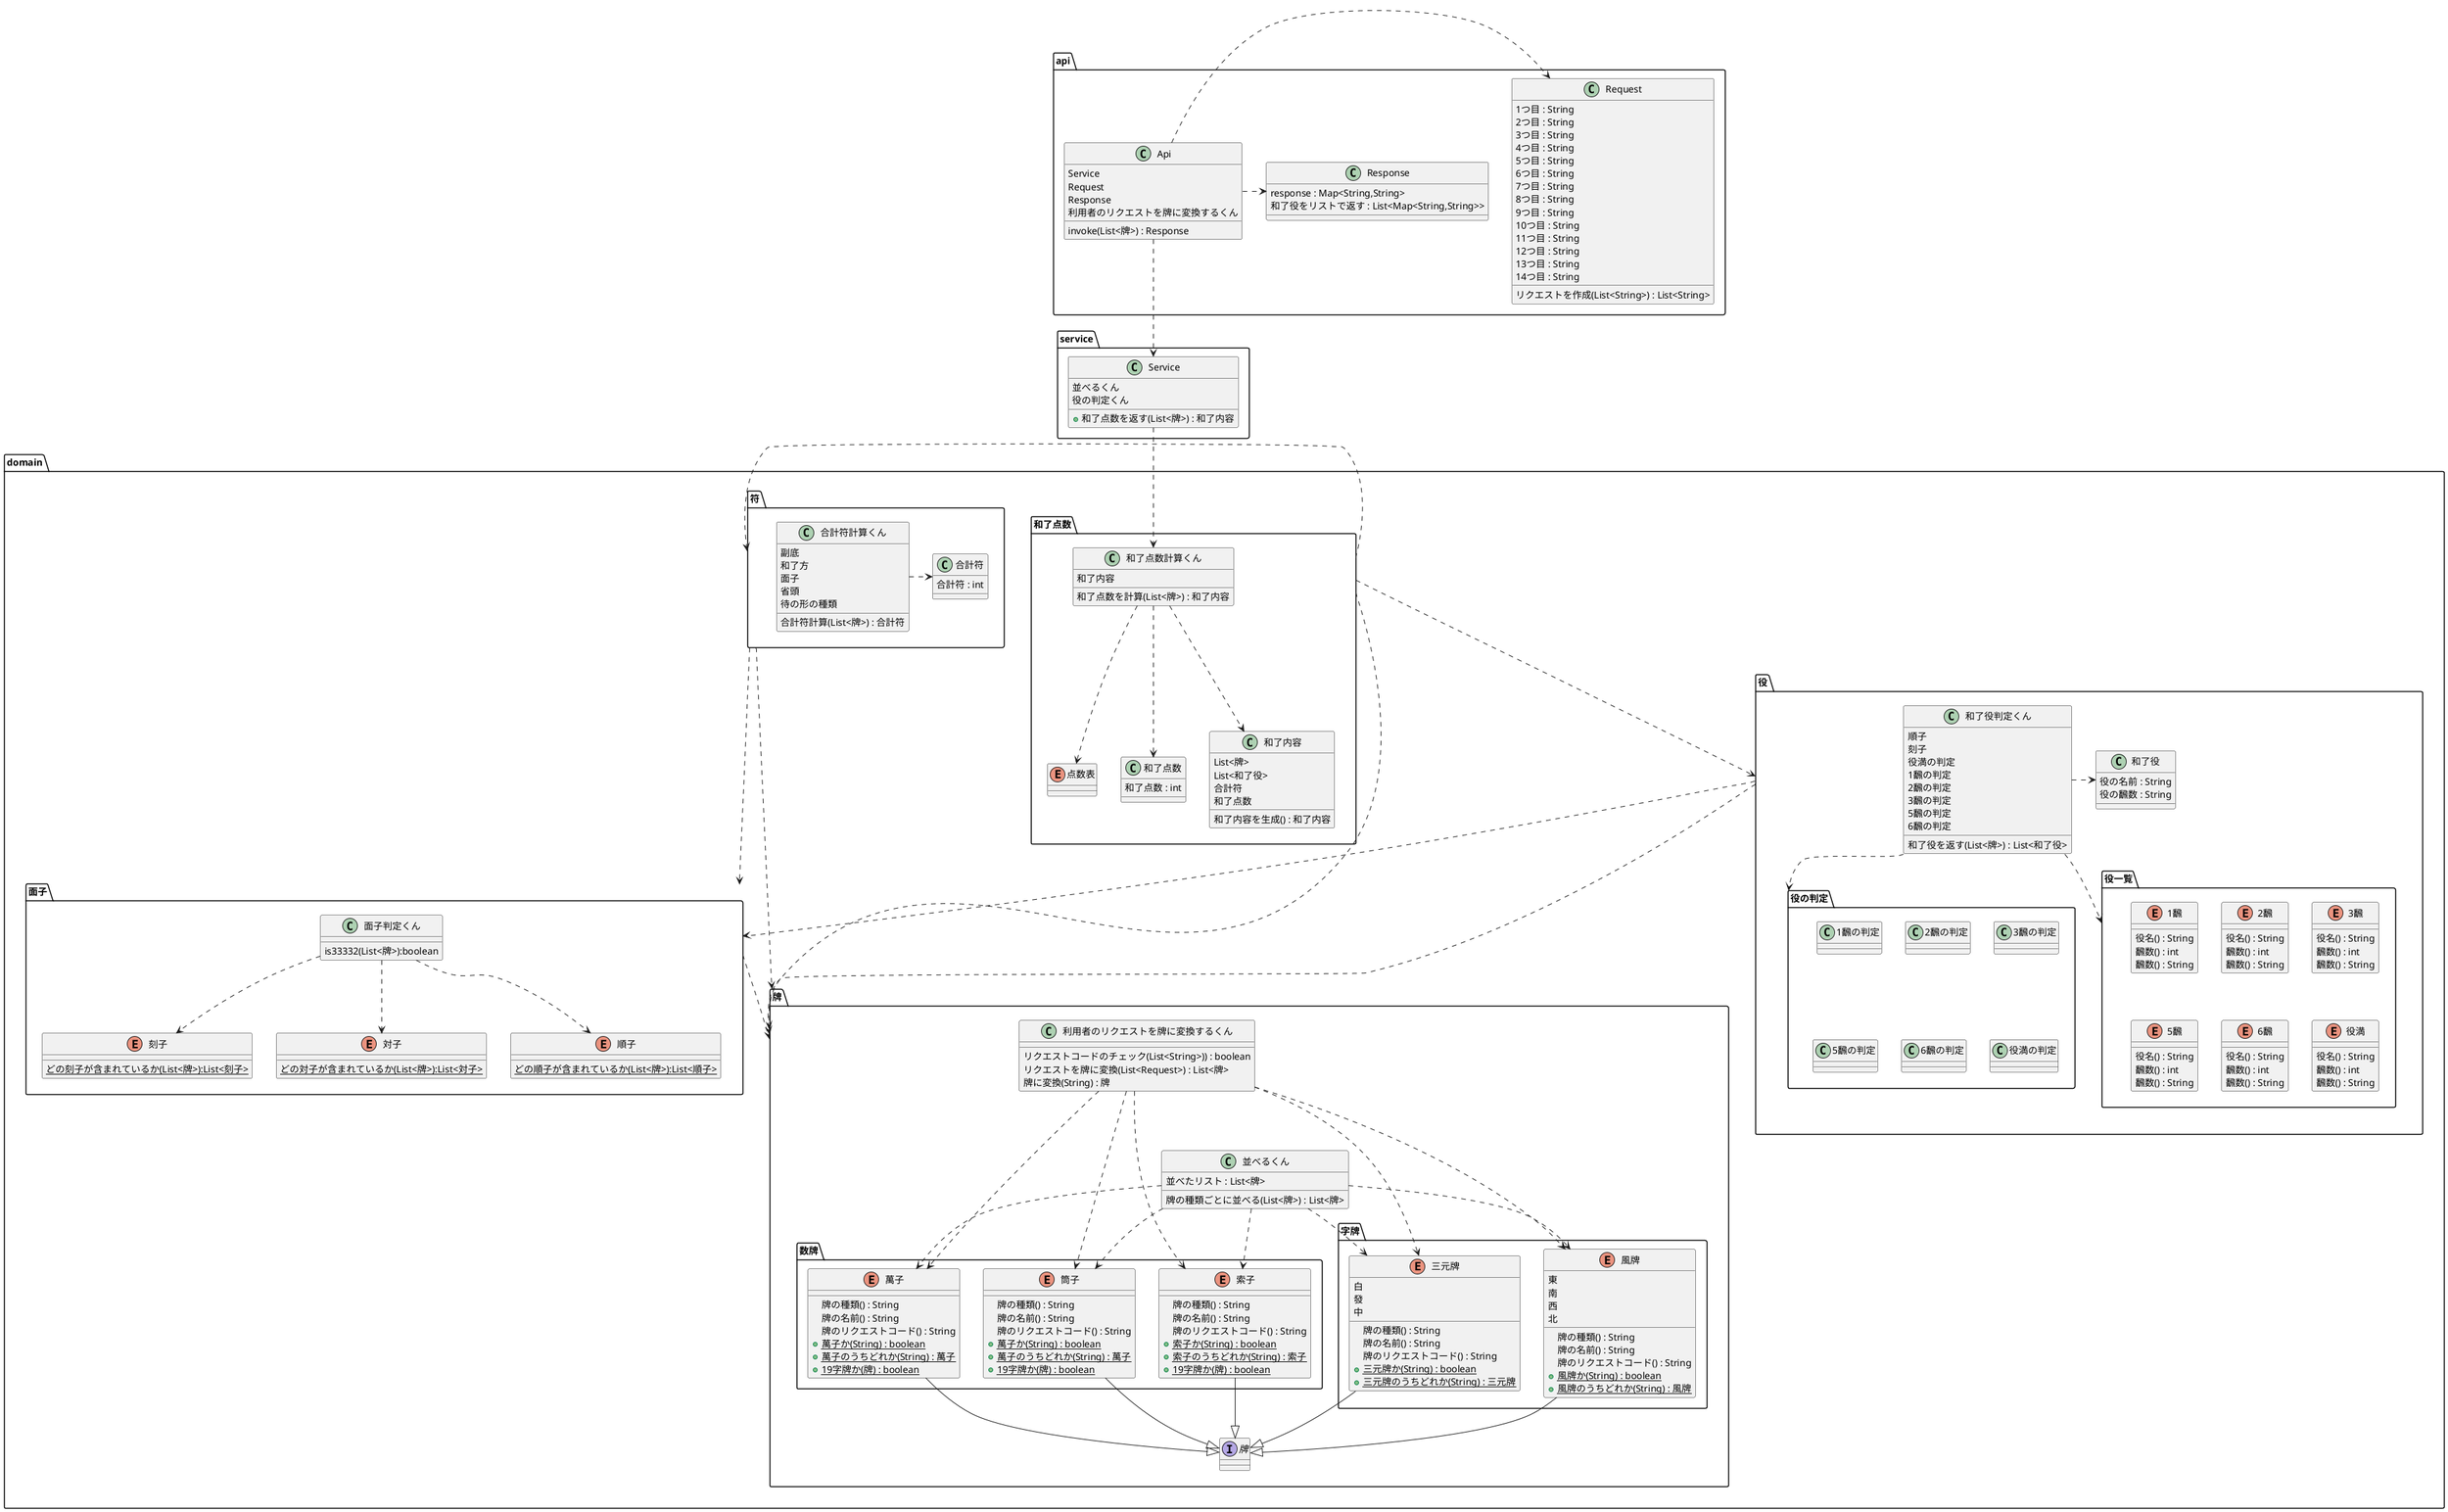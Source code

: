 @startuml
package api {
    class Api {
        Service
        Request
        Response
        利用者のリクエストを牌に変換するくん
        invoke(List<牌>) : Response
    }
    class Response {
        response : Map<String,String>
        和了役をリストで返す : List<Map<String,String>>
    }
    Api .> Request
    Api .> Response

    class Request {
        1つ目 : String
        2つ目 : String
        3つ目 : String
        4つ目 : String
        5つ目 : String
        6つ目 : String
        7つ目 : String
        8つ目 : String
        9つ目 : String
        10つ目 : String
        11つ目 : String
        12つ目 : String
        13つ目 : String
        14つ目 : String
        リクエストを作成(List<String>) : List<String>
    }
}
package service{
    class Service{
        並べるくん
        役の判定くん
        + 和了点数を返す(List<牌>) : 和了内容
    }
}

Api ..> Service
package domain {
    package 和了点数 {
        class 和了点数計算くん{
            和了内容
            和了点数を計算(List<牌>) : 和了内容
        }
        enum 点数表{}
        class 和了点数 {
            和了点数 : int
        }
        class 和了内容{
            List<牌>
            List<和了役>
            合計符
            和了点数
            和了内容を生成() : 和了内容
        }
        和了点数計算くん ..> 点数表
        和了点数計算くん ..> 和了点数
        和了点数計算くん ..> 和了内容
    }

    package 符 {
        class 合計符計算くん{
            副底
            和了方
            面子
            省頭
            待の形の種類
            合計符計算(List<牌>) : 合計符
        }
        class 合計符 {
            合計符 : int
        }

        合計符計算くん .> 合計符
    }

    package 牌 {
        interface 牌
        class 並べるくん {
            並べたリスト : List<牌>
            牌の種類ごとに並べる(List<牌>) : List<牌>
        }
        class 利用者のリクエストを牌に変換するくん {
            リクエストコードのチェック(List<String>)) : boolean
            リクエストを牌に変換(List<Request>) : List<牌>
            牌に変換(String) : 牌
        }
        package 数牌 {

            enum 索子 {
                牌の種類() : String
                牌の名前() : String
                牌のリクエストコード() : String
                {static} + 索子か(String) : boolean
                {static} + 索子のうちどれか(String) : 索子
                {static} + 19字牌か(牌) : boolean
            }

            enum 萬子 {
                牌の種類() : String
                牌の名前() : String
                牌のリクエストコード() : String
                {static} + 萬子か(String) : boolean
                {static} + 萬子のうちどれか(String) : 萬子
                {static} + 19字牌か(牌) : boolean

            }

            enum 筒子 {
                牌の種類() : String
                牌の名前() : String
                牌のリクエストコード() : String
                {static} + 萬子か(String) : boolean
                {static} + 萬子のうちどれか(String) : 萬子
                {static} + 19字牌か(牌) : boolean

            }
        }

        package 字牌 {

            enum 三元牌 {
                白
                發
                中
                牌の種類() : String
                牌の名前() : String
                牌のリクエストコード() : String
                {static} + 三元牌か(String) : boolean
                {static} + 三元牌のうちどれか(String) : 三元牌
            }

            enum 風牌 {
                東
                南
                西
                北
                牌の種類() : String
                牌の名前() : String
                牌のリクエストコード() : String
                {static} + 風牌か(String) : boolean
                {static} + 風牌のうちどれか(String) : 風牌
            }
        }
        索子 --|> 牌
        萬子 --|> 牌
        筒子 --|> 牌
        三元牌 --|> 牌
        風牌 --|> 牌
        並べるくん ..> 索子
        並べるくん ..> 萬子
        並べるくん ..> 筒子
        並べるくん ..> 三元牌
        並べるくん ..> 風牌
        利用者のリクエストを牌に変換するくん ...> 索子
        利用者のリクエストを牌に変換するくん ...> 萬子
        利用者のリクエストを牌に変換するくん ...> 筒子
        利用者のリクエストを牌に変換するくん ...> 三元牌
        利用者のリクエストを牌に変換するくん ...> 風牌
    }

    package 役 {
        class 和了役 {
            役の名前 : String
            役の飜数 : String
        }
        class 和了役判定くん {
            順子
            刻子
            役満の判定
            1飜の判定
            2飜の判定
            3飜の判定
            5飜の判定
            6飜の判定
            和了役を返す(List<牌>) : List<和了役>
        }
        和了役判定くん .> 和了役
        和了役判定くん ..> 役の判定

        package 役の判定 {
            class 1飜の判定 {
            }
            class 2飜の判定{
            }
            class 3飜の判定{
            }
            class 5飜の判定{
            }
            class 6飜の判定{
            }
            class 役満の判定{
            }
        }
        package 役一覧{
            enum 1飜 {
                役名() : String
                飜数() : int
                飜数() : String
            }
            enum 2飜 {
                役名() : String
                飜数() : int
                飜数() : String
            }
            enum 3飜 {
                役名() : String
                飜数() : int
                飜数() : String
            }
            enum 5飜 {
                役名() : String
                飜数() : int
                飜数() : String
            }
            enum 6飜 {
                役名() : String
                飜数() : int
                飜数() : String
            }
            enum 役満 {
                役名() : String
                飜数() : int
                飜数() : String
            }
        }
        和了役判定くん ..> 役一覧
    }

    package 面子 {
        class 面子判定くん{
            is33332(List<牌>):boolean
        }
        enum 順子{
            {static} どの順子が含まれているか(List<牌>):List<順子>
        }
        enum 刻子{
            {static} どの刻子が含まれているか(List<牌>):List<刻子>
        }
        enum 対子{
            {static} どの対子が含まれているか(List<牌>):List<対子>
        }

        面子判定くん..>順子
        面子判定くん..>刻子
        面子判定くん..>対子
    }
    和了点数 .>符
    和了点数 .> 役
    和了点数 .> 牌
    面子 ..> 牌
    符 ...> 面子
    符 ...> 牌
    役 ..> 牌
    役 ..> 面子
}
Service ..> 和了点数計算くん

@enduml
